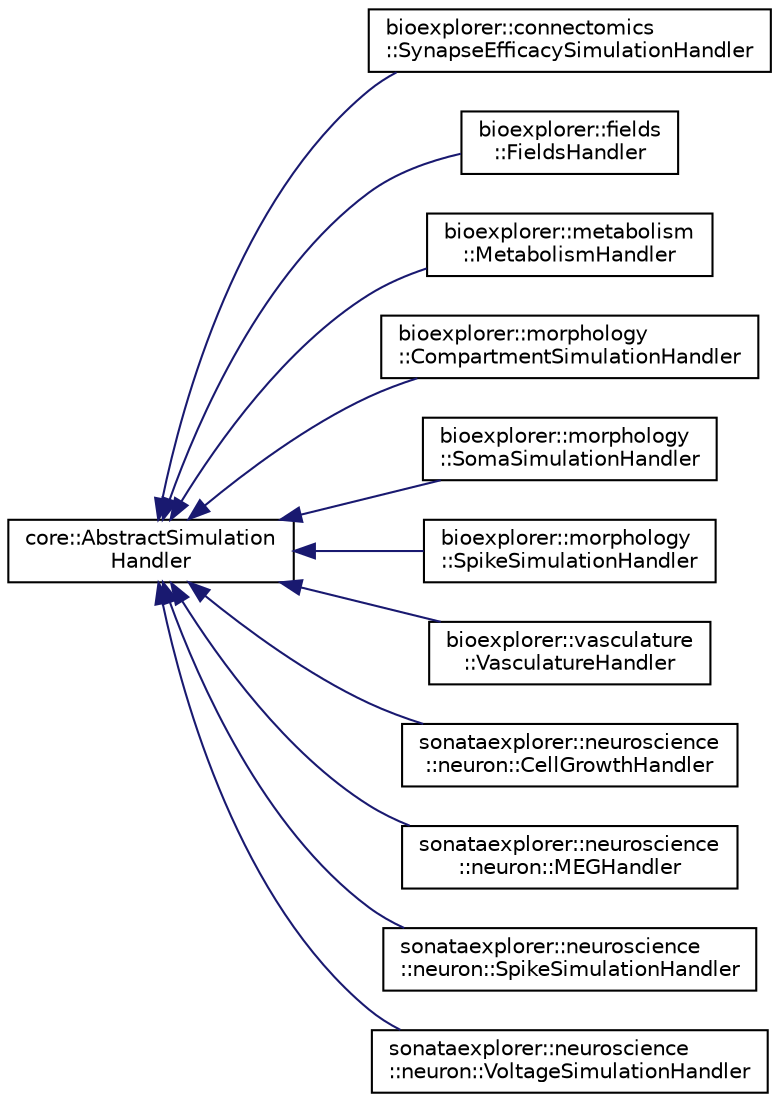 digraph "Graphical Class Hierarchy"
{
 // LATEX_PDF_SIZE
  edge [fontname="Helvetica",fontsize="10",labelfontname="Helvetica",labelfontsize="10"];
  node [fontname="Helvetica",fontsize="10",shape=record];
  rankdir="LR";
  Node0 [label="core::AbstractSimulation\lHandler",height=0.2,width=0.4,color="black", fillcolor="white", style="filled",URL="$d5/d65/classcore_1_1AbstractSimulationHandler.html",tooltip="The AbstractSimulationHandler class handles simulation frames for the current circuit."];
  Node0 -> Node1 [dir="back",color="midnightblue",fontsize="10",style="solid",fontname="Helvetica"];
  Node1 [label="bioexplorer::connectomics\l::SynapseEfficacySimulationHandler",height=0.2,width=0.4,color="black", fillcolor="white", style="filled",URL="$de/da5/classbioexplorer_1_1connectomics_1_1SynapseEfficacySimulationHandler.html",tooltip="The SynapseEfficacySimulationHandler handles the reading of simulation information from the database ..."];
  Node0 -> Node2 [dir="back",color="midnightblue",fontsize="10",style="solid",fontname="Helvetica"];
  Node2 [label="bioexplorer::fields\l::FieldsHandler",height=0.2,width=0.4,color="black", fillcolor="white", style="filled",URL="$d9/d6e/classbioexplorer_1_1fields_1_1FieldsHandler.html",tooltip="The FieldsHandler class handles electro-magnetic fields data structures."];
  Node0 -> Node3 [dir="back",color="midnightblue",fontsize="10",style="solid",fontname="Helvetica"];
  Node3 [label="bioexplorer::metabolism\l::MetabolismHandler",height=0.2,width=0.4,color="black", fillcolor="white", style="filled",URL="$d4/dc4/classbioexplorer_1_1metabolism_1_1MetabolismHandler.html",tooltip="The MetabolismHandler class handles metabolite concentrations."];
  Node0 -> Node4 [dir="back",color="midnightblue",fontsize="10",style="solid",fontname="Helvetica"];
  Node4 [label="bioexplorer::morphology\l::CompartmentSimulationHandler",height=0.2,width=0.4,color="black", fillcolor="white", style="filled",URL="$da/d62/classbioexplorer_1_1morphology_1_1CompartmentSimulationHandler.html",tooltip="The CompartmentSimulationHandler handles the reading of simulation information from the database at a..."];
  Node0 -> Node5 [dir="back",color="midnightblue",fontsize="10",style="solid",fontname="Helvetica"];
  Node5 [label="bioexplorer::morphology\l::SomaSimulationHandler",height=0.2,width=0.4,color="black", fillcolor="white", style="filled",URL="$df/d48/classbioexplorer_1_1morphology_1_1SomaSimulationHandler.html",tooltip="The SomaSimulationHandler handles the reading of simulation information from the database at a soma l..."];
  Node0 -> Node6 [dir="back",color="midnightblue",fontsize="10",style="solid",fontname="Helvetica"];
  Node6 [label="bioexplorer::morphology\l::SpikeSimulationHandler",height=0.2,width=0.4,color="black", fillcolor="white", style="filled",URL="$d0/daf/classbioexplorer_1_1morphology_1_1SpikeSimulationHandler.html",tooltip="The SpikeSimulationHandler handles the reading of simulation information from the database at a soma ..."];
  Node0 -> Node7 [dir="back",color="midnightblue",fontsize="10",style="solid",fontname="Helvetica"];
  Node7 [label="bioexplorer::vasculature\l::VasculatureHandler",height=0.2,width=0.4,color="black", fillcolor="white", style="filled",URL="$d3/d3e/classbioexplorer_1_1vasculature_1_1VasculatureHandler.html",tooltip="The VasculatureHandler class handles the mapping of the vasculature simulation to the geometry."];
  Node0 -> Node8 [dir="back",color="midnightblue",fontsize="10",style="solid",fontname="Helvetica"];
  Node8 [label="sonataexplorer::neuroscience\l::neuron::CellGrowthHandler",height=0.2,width=0.4,color="black", fillcolor="white", style="filled",URL="$d3/d03/classsonataexplorer_1_1neuroscience_1_1neuron_1_1CellGrowthHandler.html",tooltip="The CellGrowthHandler class handles distance to the soma."];
  Node0 -> Node9 [dir="back",color="midnightblue",fontsize="10",style="solid",fontname="Helvetica"];
  Node9 [label="sonataexplorer::neuroscience\l::neuron::MEGHandler",height=0.2,width=0.4,color="black", fillcolor="white", style="filled",URL="$d5/d94/classsonataexplorer_1_1neuroscience_1_1neuron_1_1MEGHandler.html",tooltip="The MEGHandler class handles electro-magnetic fields data structures."];
  Node0 -> Node10 [dir="back",color="midnightblue",fontsize="10",style="solid",fontname="Helvetica"];
  Node10 [label="sonataexplorer::neuroscience\l::neuron::SpikeSimulationHandler",height=0.2,width=0.4,color="black", fillcolor="white", style="filled",URL="$db/dc6/classsonataexplorer_1_1neuroscience_1_1neuron_1_1SpikeSimulationHandler.html",tooltip=" "];
  Node0 -> Node11 [dir="back",color="midnightblue",fontsize="10",style="solid",fontname="Helvetica"];
  Node11 [label="sonataexplorer::neuroscience\l::neuron::VoltageSimulationHandler",height=0.2,width=0.4,color="black", fillcolor="white", style="filled",URL="$d1/d9a/classsonataexplorer_1_1neuroscience_1_1neuron_1_1VoltageSimulationHandler.html",tooltip="The VoltageSimulationHandler class handles simulation frames for the current circuit...."];
}
